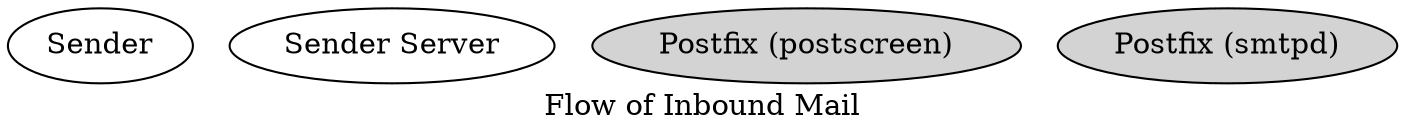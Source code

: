 



digraph inbound {
    label="Flow of Inbound Mail"

    sender[label="Sender"]
    sender_server[label="Sender Server"]
    
    postfix_postscreen[label="Postfix (postscreen)", style=filled]
    postfix_smtpd[label="Postfix (smtpd)", style=filled]
    
}
